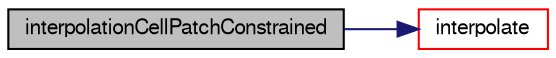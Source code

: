 digraph "interpolationCellPatchConstrained"
{
  bgcolor="transparent";
  edge [fontname="FreeSans",fontsize="10",labelfontname="FreeSans",labelfontsize="10"];
  node [fontname="FreeSans",fontsize="10",shape=record];
  rankdir="LR";
  Node0 [label="interpolationCellPatchConstrained",height=0.2,width=0.4,color="black", fillcolor="grey75", style="filled", fontcolor="black"];
  Node0 -> Node1 [color="midnightblue",fontsize="10",style="solid",fontname="FreeSans"];
  Node1 [label="interpolate",height=0.2,width=0.4,color="red",URL="$a22918.html#a1e1a36b4d220030fdbd81c18d1303d85",tooltip="Interpolate field to the given point in the given cell. "];
}
